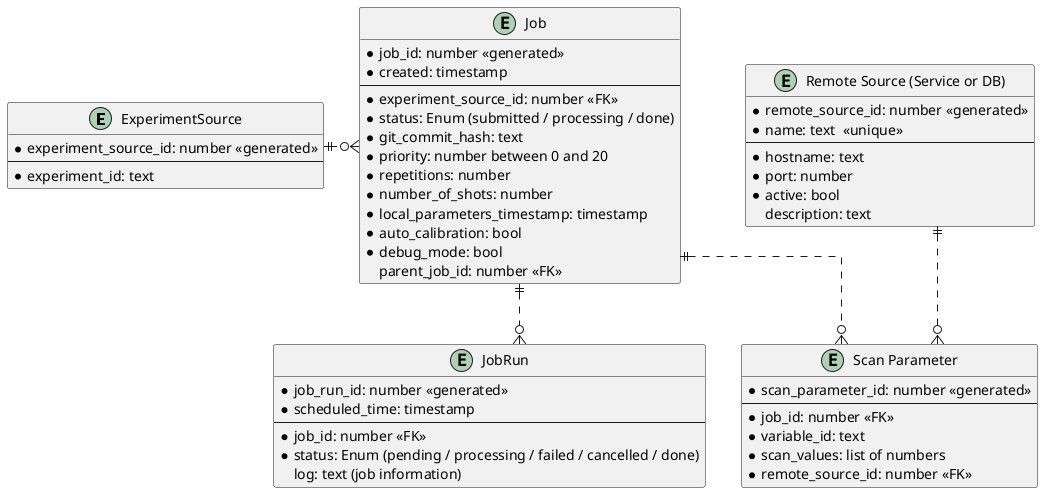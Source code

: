 @startuml
skinparam linetype ortho

entity "ExperimentSource" as experiment {
    *experiment_source_id: number <<generated>>
    ---
    *experiment_id: text
}

entity "Job" as job {
    *job_id: number <<generated>>
    *created: timestamp
    ---
    ' *user_id: number <<FK>>
    *experiment_source_id: number <<FK>>
    *status: Enum (submitted / processing / done)
    *git_commit_hash: text
    *priority: number between 0 and 20
    *repetitions: number
    *number_of_shots: number
    *local_parameters_timestamp: timestamp
    *auto_calibration: bool
    *debug_mode: bool
    parent_job_id: number <<FK>>
}

entity "JobRun" as job_run {
    *job_run_id: number <<generated>>
    *scheduled_time: timestamp
    ---
    *job_id: number <<FK>>
    *status: Enum (pending / processing / failed / cancelled / done)
    log: text (job information)
}

' entity "User" as user {
'     *user_id: number <<generated>>
'     --
'     *name: text
'     *created: timestamp
'     priority?
' }

entity "Scan Parameter" as scan_param {
    *scan_parameter_id: number <<generated>>
    --
    *job_id: number <<FK>>
    *variable_id: text
    *scan_values: list of numbers
    *remote_source_id: number <<FK>>
}

entity "Remote Source (Service or DB)" as remote {
    *remote_source_id: number <<generated>>
    *name: text  <<unique>>
    --
    *hostname: text
    *port: number
    *active: bool
    description: text
}


' job }o..|| user
job ||..o{ scan_param
experiment ||.o{ job
job ||..o{ job_run
remote ||..o{ scan_param

@enduml
